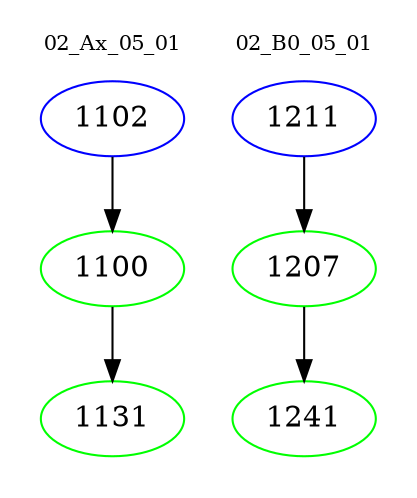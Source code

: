 digraph{
subgraph cluster_0 {
color = white
label = "02_Ax_05_01";
fontsize=10;
T0_1102 [label="1102", color="blue"]
T0_1102 -> T0_1100 [color="black"]
T0_1100 [label="1100", color="green"]
T0_1100 -> T0_1131 [color="black"]
T0_1131 [label="1131", color="green"]
}
subgraph cluster_1 {
color = white
label = "02_B0_05_01";
fontsize=10;
T1_1211 [label="1211", color="blue"]
T1_1211 -> T1_1207 [color="black"]
T1_1207 [label="1207", color="green"]
T1_1207 -> T1_1241 [color="black"]
T1_1241 [label="1241", color="green"]
}
}
